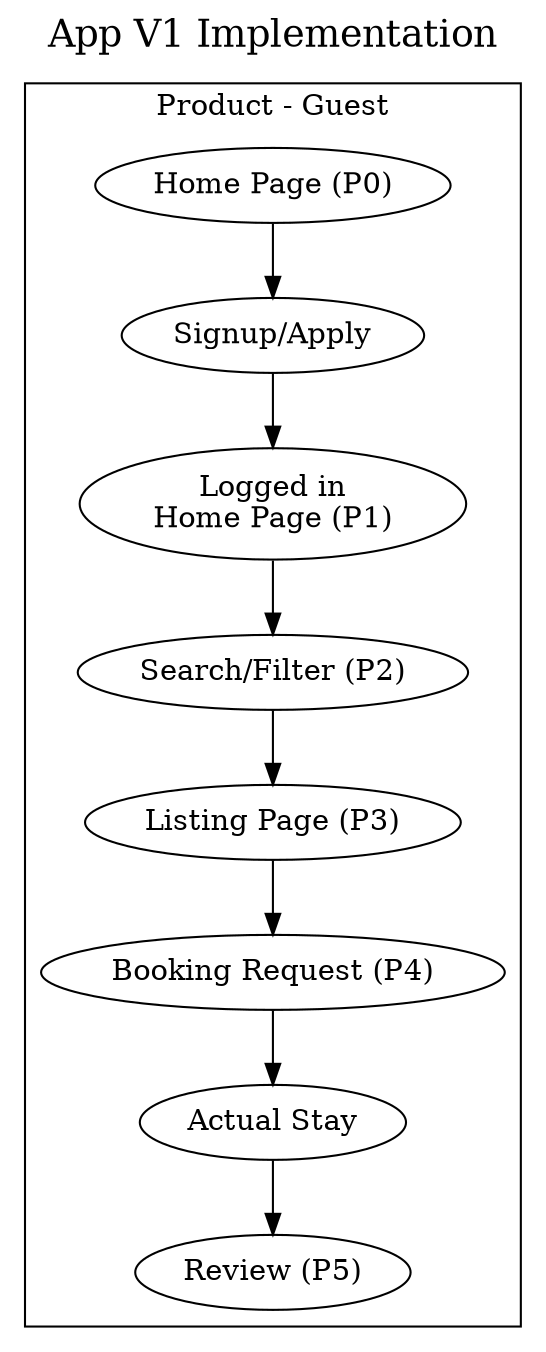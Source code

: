 //Anything where we're waiting should have some kinda drip reminder to continya.
    // Reference reminders in a drip.  See how Couchers does it here:  https://github.com/Couchers-org/couchers/blob/develop/app/backend/src/couchers/jobs/handlers.py#L319
// signing up for us should also trigger contact info entry in sendgrid, like if it was a mailing list subscription.  make sure to include that in diagram.
// actual application: ensure they read the principles.


// NOTE: The Guest and Host Dashboards will show to the user where they are in their onboarding.
// every step of the booking process with the state machine changing also corresponds to email notifs (This is both a guest and host thing so won't repeat it there)
// NOTE: Notifs are the unifying concept in the flow (covers both emails) and sms)  just have a certain colored box for notifs

// [MVP decision] it seems logical that rather than using a form, they have a dashboard.  the web could completely represent this state machine, but emails would accompany it

digraph unix {
    compound=true; 
    rankdir="TB"
    labelloc="t";
    newrank=true;

    label = <<FONT POINT-SIZE="18">App V1 Implementation</FONT>>    



    subgraph cluster_golden_guest {
            label="Product - Guest";
            p0 [label="Home Page (P0)"] 
            signup [label="Signup/Apply"]
            p1 [label="Logged in\nHome Page (P1)"]
            p2 [label="Search/Filter (P2)"]
            p3 [label="Listing Page (P3)"]
            p4 [label="Booking Request (P4)"]
            actual_stay [label="Actual Stay"]
            p5 [label="Review (P5)"]

            p0 -> signup -> p1 -> p2 -> p3 -> p4 -> actual_stay -> p5
    }
}